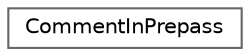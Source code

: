 digraph "Graphical Class Hierarchy"
{
 // INTERACTIVE_SVG=YES
 // LATEX_PDF_SIZE
  bgcolor="transparent";
  edge [fontname=Helvetica,fontsize=10,labelfontname=Helvetica,labelfontsize=10];
  node [fontname=Helvetica,fontsize=10,shape=box,height=0.2,width=0.4];
  rankdir="LR";
  Node0 [label="CommentInPrepass",height=0.2,width=0.4,color="grey40", fillcolor="white", style="filled",URL="$d6/d1c/struct_comment_in_prepass.html",tooltip=" "];
}
